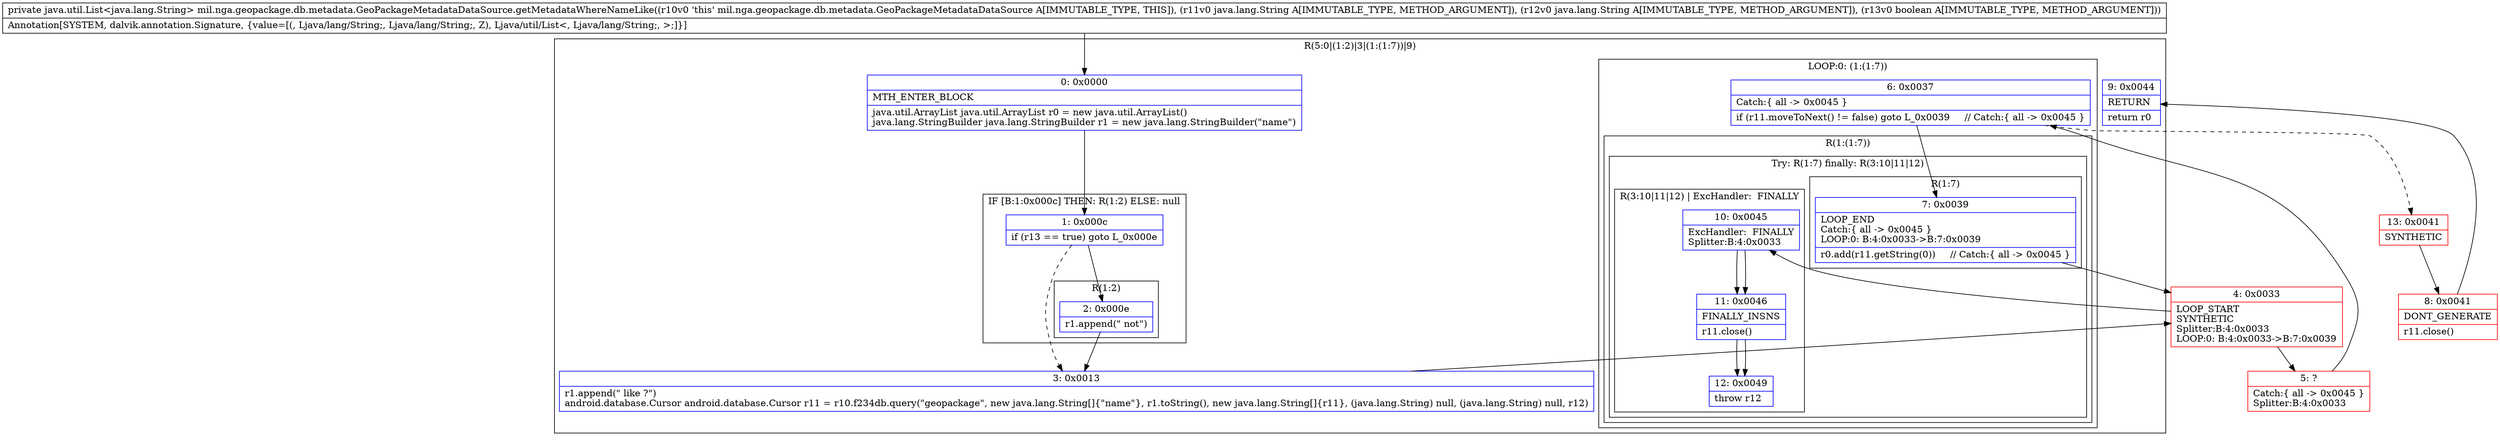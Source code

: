 digraph "CFG formil.nga.geopackage.db.metadata.GeoPackageMetadataDataSource.getMetadataWhereNameLike(Ljava\/lang\/String;Ljava\/lang\/String;Z)Ljava\/util\/List;" {
subgraph cluster_Region_821795773 {
label = "R(5:0|(1:2)|3|(1:(1:7))|9)";
node [shape=record,color=blue];
Node_0 [shape=record,label="{0\:\ 0x0000|MTH_ENTER_BLOCK\l|java.util.ArrayList java.util.ArrayList r0 = new java.util.ArrayList()\ljava.lang.StringBuilder java.lang.StringBuilder r1 = new java.lang.StringBuilder(\"name\")\l}"];
subgraph cluster_IfRegion_1143996461 {
label = "IF [B:1:0x000c] THEN: R(1:2) ELSE: null";
node [shape=record,color=blue];
Node_1 [shape=record,label="{1\:\ 0x000c|if (r13 == true) goto L_0x000e\l}"];
subgraph cluster_Region_1329941064 {
label = "R(1:2)";
node [shape=record,color=blue];
Node_2 [shape=record,label="{2\:\ 0x000e|r1.append(\" not\")\l}"];
}
}
Node_3 [shape=record,label="{3\:\ 0x0013|r1.append(\" like ?\")\landroid.database.Cursor android.database.Cursor r11 = r10.f234db.query(\"geopackage\", new java.lang.String[]\{\"name\"\}, r1.toString(), new java.lang.String[]\{r11\}, (java.lang.String) null, (java.lang.String) null, r12)\l}"];
subgraph cluster_LoopRegion_1743117910 {
label = "LOOP:0: (1:(1:7))";
node [shape=record,color=blue];
Node_6 [shape=record,label="{6\:\ 0x0037|Catch:\{ all \-\> 0x0045 \}\l|if (r11.moveToNext() != false) goto L_0x0039     \/\/ Catch:\{ all \-\> 0x0045 \}\l}"];
subgraph cluster_Region_2081675397 {
label = "R(1:(1:7))";
node [shape=record,color=blue];
subgraph cluster_TryCatchRegion_1235453995 {
label = "Try: R(1:7) finally: R(3:10|11|12)";
node [shape=record,color=blue];
subgraph cluster_Region_252164794 {
label = "R(1:7)";
node [shape=record,color=blue];
Node_7 [shape=record,label="{7\:\ 0x0039|LOOP_END\lCatch:\{ all \-\> 0x0045 \}\lLOOP:0: B:4:0x0033\-\>B:7:0x0039\l|r0.add(r11.getString(0))     \/\/ Catch:\{ all \-\> 0x0045 \}\l}"];
}
subgraph cluster_Region_187668324 {
label = "R(3:10|11|12) | ExcHandler:  FINALLY\l";
node [shape=record,color=blue];
Node_10 [shape=record,label="{10\:\ 0x0045|ExcHandler:  FINALLY\lSplitter:B:4:0x0033\l}"];
Node_11 [shape=record,label="{11\:\ 0x0046|FINALLY_INSNS\l|r11.close()\l}"];
Node_12 [shape=record,label="{12\:\ 0x0049|throw r12\l}"];
}
}
}
}
Node_9 [shape=record,label="{9\:\ 0x0044|RETURN\l|return r0\l}"];
}
subgraph cluster_Region_187668324 {
label = "R(3:10|11|12) | ExcHandler:  FINALLY\l";
node [shape=record,color=blue];
Node_10 [shape=record,label="{10\:\ 0x0045|ExcHandler:  FINALLY\lSplitter:B:4:0x0033\l}"];
Node_11 [shape=record,label="{11\:\ 0x0046|FINALLY_INSNS\l|r11.close()\l}"];
Node_12 [shape=record,label="{12\:\ 0x0049|throw r12\l}"];
}
Node_4 [shape=record,color=red,label="{4\:\ 0x0033|LOOP_START\lSYNTHETIC\lSplitter:B:4:0x0033\lLOOP:0: B:4:0x0033\-\>B:7:0x0039\l}"];
Node_5 [shape=record,color=red,label="{5\:\ ?|Catch:\{ all \-\> 0x0045 \}\lSplitter:B:4:0x0033\l}"];
Node_8 [shape=record,color=red,label="{8\:\ 0x0041|DONT_GENERATE\l|r11.close()\l}"];
Node_13 [shape=record,color=red,label="{13\:\ 0x0041|SYNTHETIC\l}"];
MethodNode[shape=record,label="{private java.util.List\<java.lang.String\> mil.nga.geopackage.db.metadata.GeoPackageMetadataDataSource.getMetadataWhereNameLike((r10v0 'this' mil.nga.geopackage.db.metadata.GeoPackageMetadataDataSource A[IMMUTABLE_TYPE, THIS]), (r11v0 java.lang.String A[IMMUTABLE_TYPE, METHOD_ARGUMENT]), (r12v0 java.lang.String A[IMMUTABLE_TYPE, METHOD_ARGUMENT]), (r13v0 boolean A[IMMUTABLE_TYPE, METHOD_ARGUMENT]))  | Annotation[SYSTEM, dalvik.annotation.Signature, \{value=[(, Ljava\/lang\/String;, Ljava\/lang\/String;, Z), Ljava\/util\/List\<, Ljava\/lang\/String;, \>;]\}]\l}"];
MethodNode -> Node_0;
Node_0 -> Node_1;
Node_1 -> Node_2;
Node_1 -> Node_3[style=dashed];
Node_2 -> Node_3;
Node_3 -> Node_4;
Node_6 -> Node_7;
Node_6 -> Node_13[style=dashed];
Node_7 -> Node_4;
Node_10 -> Node_11;
Node_11 -> Node_12;
Node_10 -> Node_11;
Node_11 -> Node_12;
Node_4 -> Node_5;
Node_4 -> Node_10;
Node_5 -> Node_6;
Node_8 -> Node_9;
Node_13 -> Node_8;
}

